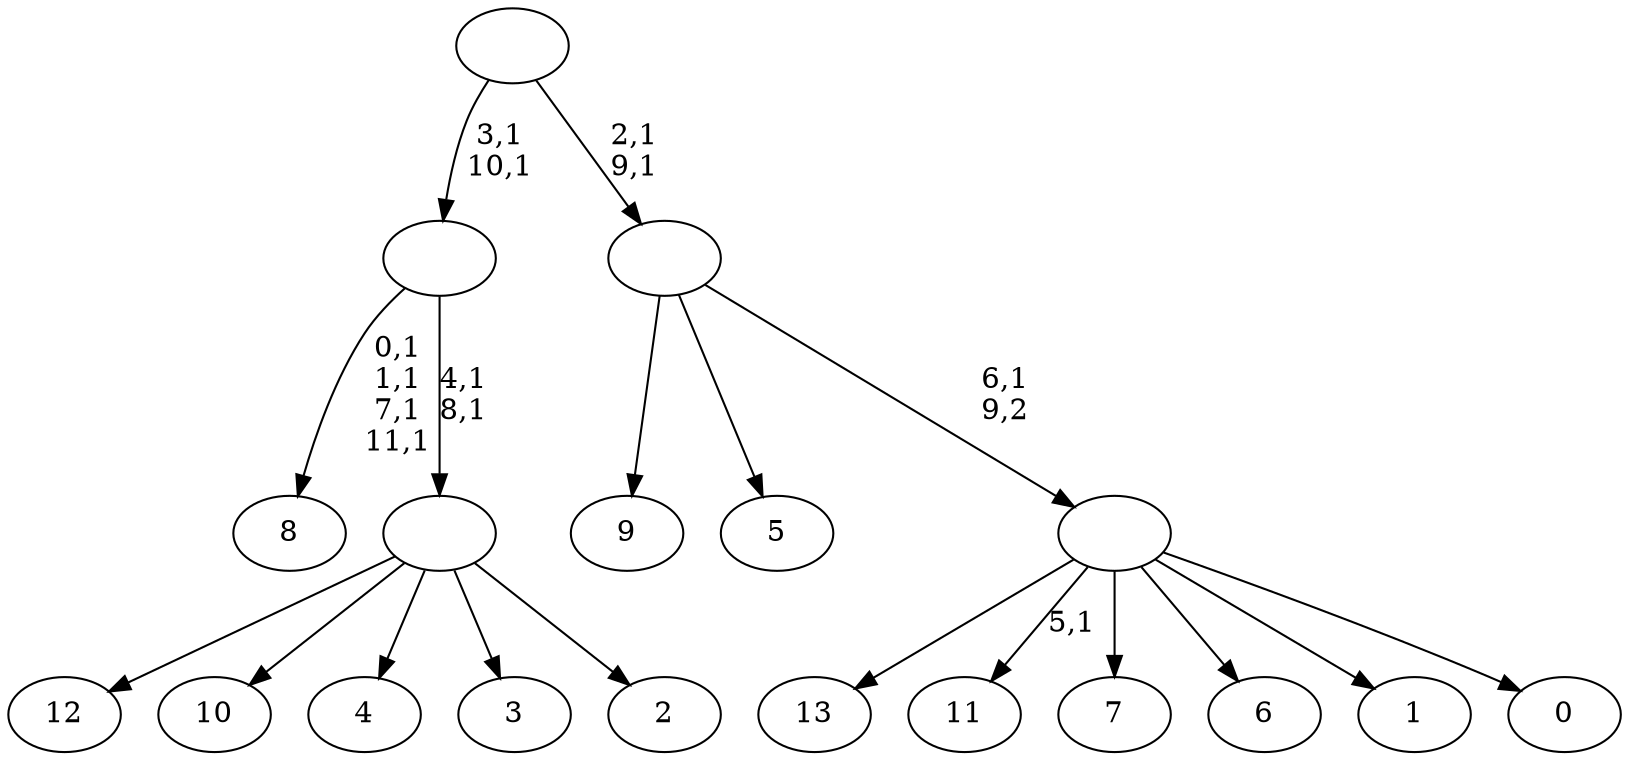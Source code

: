 digraph T {
	26 [label="13"]
	25 [label="12"]
	24 [label="11"]
	22 [label="10"]
	21 [label="9"]
	20 [label="8"]
	15 [label="7"]
	14 [label="6"]
	13 [label="5"]
	12 [label="4"]
	11 [label="3"]
	10 [label="2"]
	9 [label=""]
	7 [label=""]
	5 [label="1"]
	4 [label="0"]
	3 [label=""]
	2 [label=""]
	0 [label=""]
	9 -> 25 [label=""]
	9 -> 22 [label=""]
	9 -> 12 [label=""]
	9 -> 11 [label=""]
	9 -> 10 [label=""]
	7 -> 9 [label="4,1\n8,1"]
	7 -> 20 [label="0,1\n1,1\n7,1\n11,1"]
	3 -> 24 [label="5,1"]
	3 -> 26 [label=""]
	3 -> 15 [label=""]
	3 -> 14 [label=""]
	3 -> 5 [label=""]
	3 -> 4 [label=""]
	2 -> 21 [label=""]
	2 -> 13 [label=""]
	2 -> 3 [label="6,1\n9,2"]
	0 -> 2 [label="2,1\n9,1"]
	0 -> 7 [label="3,1\n10,1"]
}
